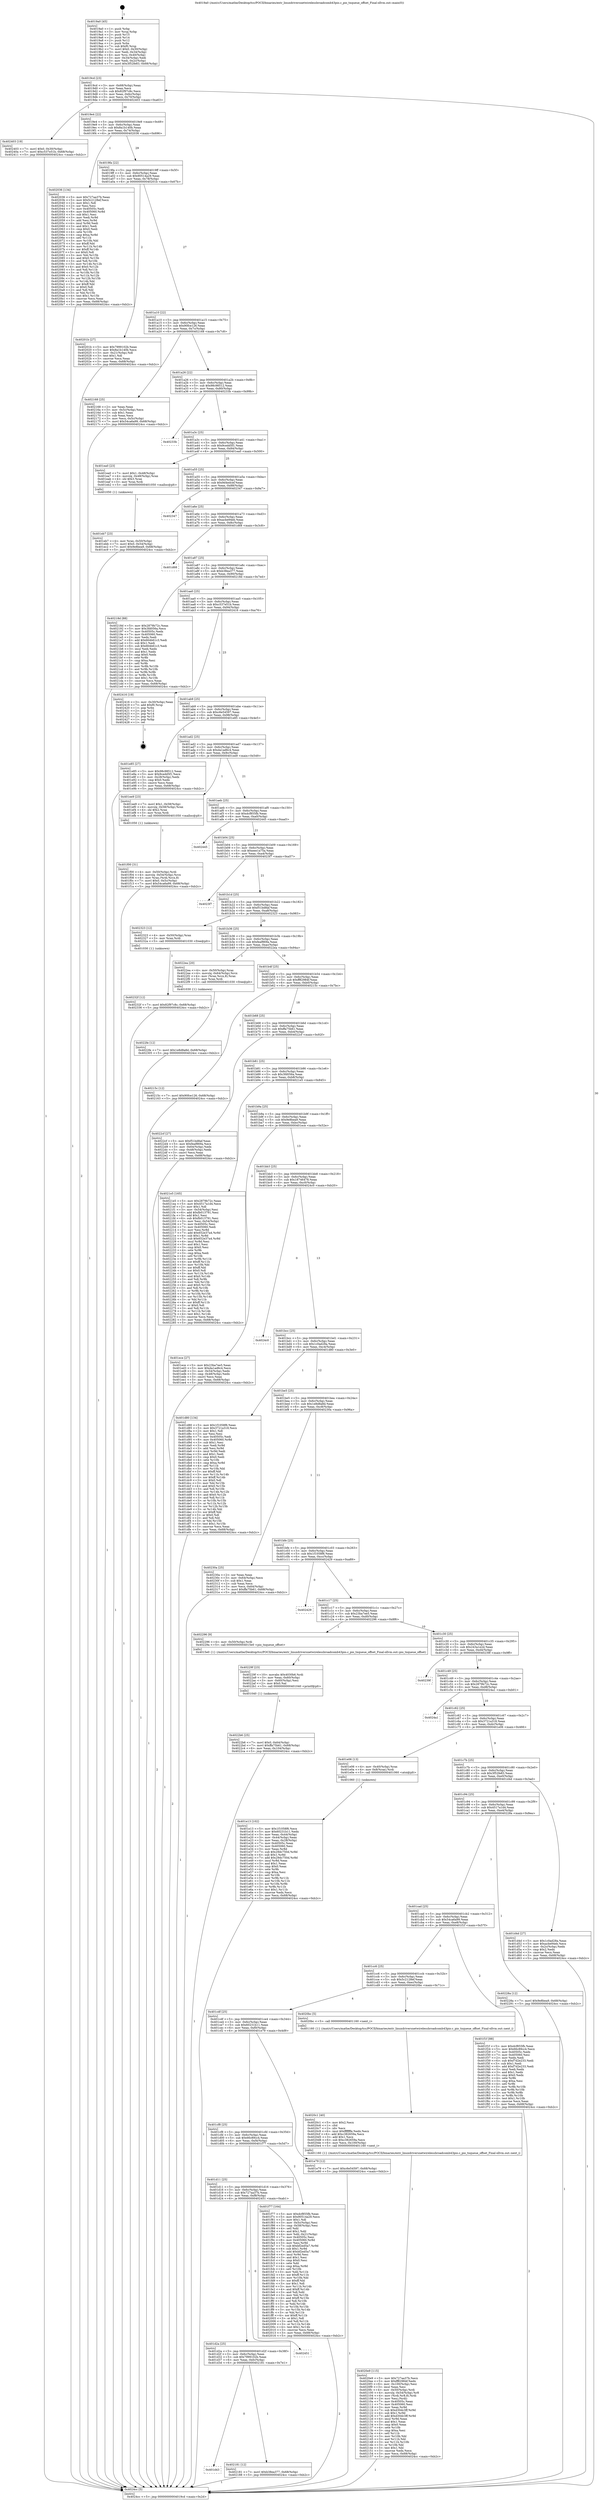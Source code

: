digraph "0x4019a0" {
  label = "0x4019a0 (/mnt/c/Users/mathe/Desktop/tcc/POCII/binaries/extr_linuxdriversnetwirelessbroadcomb43pio.c_pio_txqueue_offset_Final-ollvm.out::main(0))"
  labelloc = "t"
  node[shape=record]

  Entry [label="",width=0.3,height=0.3,shape=circle,fillcolor=black,style=filled]
  "0x4019cd" [label="{
     0x4019cd [23]\l
     | [instrs]\l
     &nbsp;&nbsp;0x4019cd \<+3\>: mov -0x68(%rbp),%eax\l
     &nbsp;&nbsp;0x4019d0 \<+2\>: mov %eax,%ecx\l
     &nbsp;&nbsp;0x4019d2 \<+6\>: sub $0x82f97c8c,%ecx\l
     &nbsp;&nbsp;0x4019d8 \<+3\>: mov %eax,-0x6c(%rbp)\l
     &nbsp;&nbsp;0x4019db \<+3\>: mov %ecx,-0x70(%rbp)\l
     &nbsp;&nbsp;0x4019de \<+6\>: je 0000000000402403 \<main+0xa63\>\l
  }"]
  "0x402403" [label="{
     0x402403 [19]\l
     | [instrs]\l
     &nbsp;&nbsp;0x402403 \<+7\>: movl $0x0,-0x30(%rbp)\l
     &nbsp;&nbsp;0x40240a \<+7\>: movl $0xc537e51b,-0x68(%rbp)\l
     &nbsp;&nbsp;0x402411 \<+5\>: jmp 00000000004024cc \<main+0xb2c\>\l
  }"]
  "0x4019e4" [label="{
     0x4019e4 [22]\l
     | [instrs]\l
     &nbsp;&nbsp;0x4019e4 \<+5\>: jmp 00000000004019e9 \<main+0x49\>\l
     &nbsp;&nbsp;0x4019e9 \<+3\>: mov -0x6c(%rbp),%eax\l
     &nbsp;&nbsp;0x4019ec \<+5\>: sub $0x8a1b140b,%eax\l
     &nbsp;&nbsp;0x4019f1 \<+3\>: mov %eax,-0x74(%rbp)\l
     &nbsp;&nbsp;0x4019f4 \<+6\>: je 0000000000402036 \<main+0x696\>\l
  }"]
  Exit [label="",width=0.3,height=0.3,shape=circle,fillcolor=black,style=filled,peripheries=2]
  "0x402036" [label="{
     0x402036 [134]\l
     | [instrs]\l
     &nbsp;&nbsp;0x402036 \<+5\>: mov $0x727aa37b,%eax\l
     &nbsp;&nbsp;0x40203b \<+5\>: mov $0x5c2128ef,%ecx\l
     &nbsp;&nbsp;0x402040 \<+2\>: mov $0x1,%dl\l
     &nbsp;&nbsp;0x402042 \<+2\>: xor %esi,%esi\l
     &nbsp;&nbsp;0x402044 \<+7\>: mov 0x40505c,%edi\l
     &nbsp;&nbsp;0x40204b \<+8\>: mov 0x405060,%r8d\l
     &nbsp;&nbsp;0x402053 \<+3\>: sub $0x1,%esi\l
     &nbsp;&nbsp;0x402056 \<+3\>: mov %edi,%r9d\l
     &nbsp;&nbsp;0x402059 \<+3\>: add %esi,%r9d\l
     &nbsp;&nbsp;0x40205c \<+4\>: imul %r9d,%edi\l
     &nbsp;&nbsp;0x402060 \<+3\>: and $0x1,%edi\l
     &nbsp;&nbsp;0x402063 \<+3\>: cmp $0x0,%edi\l
     &nbsp;&nbsp;0x402066 \<+4\>: sete %r10b\l
     &nbsp;&nbsp;0x40206a \<+4\>: cmp $0xa,%r8d\l
     &nbsp;&nbsp;0x40206e \<+4\>: setl %r11b\l
     &nbsp;&nbsp;0x402072 \<+3\>: mov %r10b,%bl\l
     &nbsp;&nbsp;0x402075 \<+3\>: xor $0xff,%bl\l
     &nbsp;&nbsp;0x402078 \<+3\>: mov %r11b,%r14b\l
     &nbsp;&nbsp;0x40207b \<+4\>: xor $0xff,%r14b\l
     &nbsp;&nbsp;0x40207f \<+3\>: xor $0x0,%dl\l
     &nbsp;&nbsp;0x402082 \<+3\>: mov %bl,%r15b\l
     &nbsp;&nbsp;0x402085 \<+4\>: and $0x0,%r15b\l
     &nbsp;&nbsp;0x402089 \<+3\>: and %dl,%r10b\l
     &nbsp;&nbsp;0x40208c \<+3\>: mov %r14b,%r12b\l
     &nbsp;&nbsp;0x40208f \<+4\>: and $0x0,%r12b\l
     &nbsp;&nbsp;0x402093 \<+3\>: and %dl,%r11b\l
     &nbsp;&nbsp;0x402096 \<+3\>: or %r10b,%r15b\l
     &nbsp;&nbsp;0x402099 \<+3\>: or %r11b,%r12b\l
     &nbsp;&nbsp;0x40209c \<+3\>: xor %r12b,%r15b\l
     &nbsp;&nbsp;0x40209f \<+3\>: or %r14b,%bl\l
     &nbsp;&nbsp;0x4020a2 \<+3\>: xor $0xff,%bl\l
     &nbsp;&nbsp;0x4020a5 \<+3\>: or $0x0,%dl\l
     &nbsp;&nbsp;0x4020a8 \<+2\>: and %dl,%bl\l
     &nbsp;&nbsp;0x4020aa \<+3\>: or %bl,%r15b\l
     &nbsp;&nbsp;0x4020ad \<+4\>: test $0x1,%r15b\l
     &nbsp;&nbsp;0x4020b1 \<+3\>: cmovne %ecx,%eax\l
     &nbsp;&nbsp;0x4020b4 \<+3\>: mov %eax,-0x68(%rbp)\l
     &nbsp;&nbsp;0x4020b7 \<+5\>: jmp 00000000004024cc \<main+0xb2c\>\l
  }"]
  "0x4019fa" [label="{
     0x4019fa [22]\l
     | [instrs]\l
     &nbsp;&nbsp;0x4019fa \<+5\>: jmp 00000000004019ff \<main+0x5f\>\l
     &nbsp;&nbsp;0x4019ff \<+3\>: mov -0x6c(%rbp),%eax\l
     &nbsp;&nbsp;0x401a02 \<+5\>: sub $0x90514a29,%eax\l
     &nbsp;&nbsp;0x401a07 \<+3\>: mov %eax,-0x78(%rbp)\l
     &nbsp;&nbsp;0x401a0a \<+6\>: je 000000000040201b \<main+0x67b\>\l
  }"]
  "0x40232f" [label="{
     0x40232f [12]\l
     | [instrs]\l
     &nbsp;&nbsp;0x40232f \<+7\>: movl $0x82f97c8c,-0x68(%rbp)\l
     &nbsp;&nbsp;0x402336 \<+5\>: jmp 00000000004024cc \<main+0xb2c\>\l
  }"]
  "0x40201b" [label="{
     0x40201b [27]\l
     | [instrs]\l
     &nbsp;&nbsp;0x40201b \<+5\>: mov $0x7999102b,%eax\l
     &nbsp;&nbsp;0x402020 \<+5\>: mov $0x8a1b140b,%ecx\l
     &nbsp;&nbsp;0x402025 \<+3\>: mov -0x21(%rbp),%dl\l
     &nbsp;&nbsp;0x402028 \<+3\>: test $0x1,%dl\l
     &nbsp;&nbsp;0x40202b \<+3\>: cmovne %ecx,%eax\l
     &nbsp;&nbsp;0x40202e \<+3\>: mov %eax,-0x68(%rbp)\l
     &nbsp;&nbsp;0x402031 \<+5\>: jmp 00000000004024cc \<main+0xb2c\>\l
  }"]
  "0x401a10" [label="{
     0x401a10 [22]\l
     | [instrs]\l
     &nbsp;&nbsp;0x401a10 \<+5\>: jmp 0000000000401a15 \<main+0x75\>\l
     &nbsp;&nbsp;0x401a15 \<+3\>: mov -0x6c(%rbp),%eax\l
     &nbsp;&nbsp;0x401a18 \<+5\>: sub $0x90fce126,%eax\l
     &nbsp;&nbsp;0x401a1d \<+3\>: mov %eax,-0x7c(%rbp)\l
     &nbsp;&nbsp;0x401a20 \<+6\>: je 0000000000402168 \<main+0x7c8\>\l
  }"]
  "0x4022fe" [label="{
     0x4022fe [12]\l
     | [instrs]\l
     &nbsp;&nbsp;0x4022fe \<+7\>: movl $0x1e8d8a8d,-0x68(%rbp)\l
     &nbsp;&nbsp;0x402305 \<+5\>: jmp 00000000004024cc \<main+0xb2c\>\l
  }"]
  "0x402168" [label="{
     0x402168 [25]\l
     | [instrs]\l
     &nbsp;&nbsp;0x402168 \<+2\>: xor %eax,%eax\l
     &nbsp;&nbsp;0x40216a \<+3\>: mov -0x5c(%rbp),%ecx\l
     &nbsp;&nbsp;0x40216d \<+3\>: sub $0x1,%eax\l
     &nbsp;&nbsp;0x402170 \<+2\>: sub %eax,%ecx\l
     &nbsp;&nbsp;0x402172 \<+3\>: mov %ecx,-0x5c(%rbp)\l
     &nbsp;&nbsp;0x402175 \<+7\>: movl $0x54ca6a99,-0x68(%rbp)\l
     &nbsp;&nbsp;0x40217c \<+5\>: jmp 00000000004024cc \<main+0xb2c\>\l
  }"]
  "0x401a26" [label="{
     0x401a26 [22]\l
     | [instrs]\l
     &nbsp;&nbsp;0x401a26 \<+5\>: jmp 0000000000401a2b \<main+0x8b\>\l
     &nbsp;&nbsp;0x401a2b \<+3\>: mov -0x6c(%rbp),%eax\l
     &nbsp;&nbsp;0x401a2e \<+5\>: sub $0x98c98512,%eax\l
     &nbsp;&nbsp;0x401a33 \<+3\>: mov %eax,-0x80(%rbp)\l
     &nbsp;&nbsp;0x401a36 \<+6\>: je 000000000040233b \<main+0x99b\>\l
  }"]
  "0x4022b6" [label="{
     0x4022b6 [25]\l
     | [instrs]\l
     &nbsp;&nbsp;0x4022b6 \<+7\>: movl $0x0,-0x64(%rbp)\l
     &nbsp;&nbsp;0x4022bd \<+7\>: movl $0xffa75b61,-0x68(%rbp)\l
     &nbsp;&nbsp;0x4022c4 \<+6\>: mov %eax,-0x104(%rbp)\l
     &nbsp;&nbsp;0x4022ca \<+5\>: jmp 00000000004024cc \<main+0xb2c\>\l
  }"]
  "0x40233b" [label="{
     0x40233b\l
  }", style=dashed]
  "0x401a3c" [label="{
     0x401a3c [25]\l
     | [instrs]\l
     &nbsp;&nbsp;0x401a3c \<+5\>: jmp 0000000000401a41 \<main+0xa1\>\l
     &nbsp;&nbsp;0x401a41 \<+3\>: mov -0x6c(%rbp),%eax\l
     &nbsp;&nbsp;0x401a44 \<+5\>: sub $0x9cedd5f1,%eax\l
     &nbsp;&nbsp;0x401a49 \<+6\>: mov %eax,-0x84(%rbp)\l
     &nbsp;&nbsp;0x401a4f \<+6\>: je 0000000000401ea0 \<main+0x500\>\l
  }"]
  "0x40229f" [label="{
     0x40229f [23]\l
     | [instrs]\l
     &nbsp;&nbsp;0x40229f \<+10\>: movabs $0x4030b6,%rdi\l
     &nbsp;&nbsp;0x4022a9 \<+3\>: mov %eax,-0x60(%rbp)\l
     &nbsp;&nbsp;0x4022ac \<+3\>: mov -0x60(%rbp),%esi\l
     &nbsp;&nbsp;0x4022af \<+2\>: mov $0x0,%al\l
     &nbsp;&nbsp;0x4022b1 \<+5\>: call 0000000000401040 \<printf@plt\>\l
     | [calls]\l
     &nbsp;&nbsp;0x401040 \{1\} (unknown)\l
  }"]
  "0x401ea0" [label="{
     0x401ea0 [23]\l
     | [instrs]\l
     &nbsp;&nbsp;0x401ea0 \<+7\>: movl $0x1,-0x48(%rbp)\l
     &nbsp;&nbsp;0x401ea7 \<+4\>: movslq -0x48(%rbp),%rax\l
     &nbsp;&nbsp;0x401eab \<+4\>: shl $0x3,%rax\l
     &nbsp;&nbsp;0x401eaf \<+3\>: mov %rax,%rdi\l
     &nbsp;&nbsp;0x401eb2 \<+5\>: call 0000000000401050 \<malloc@plt\>\l
     | [calls]\l
     &nbsp;&nbsp;0x401050 \{1\} (unknown)\l
  }"]
  "0x401a55" [label="{
     0x401a55 [25]\l
     | [instrs]\l
     &nbsp;&nbsp;0x401a55 \<+5\>: jmp 0000000000401a5a \<main+0xba\>\l
     &nbsp;&nbsp;0x401a5a \<+3\>: mov -0x6c(%rbp),%eax\l
     &nbsp;&nbsp;0x401a5d \<+5\>: sub $0x9d4edcef,%eax\l
     &nbsp;&nbsp;0x401a62 \<+6\>: mov %eax,-0x88(%rbp)\l
     &nbsp;&nbsp;0x401a68 \<+6\>: je 0000000000402347 \<main+0x9a7\>\l
  }"]
  "0x401d43" [label="{
     0x401d43\l
  }", style=dashed]
  "0x402347" [label="{
     0x402347\l
  }", style=dashed]
  "0x401a6e" [label="{
     0x401a6e [25]\l
     | [instrs]\l
     &nbsp;&nbsp;0x401a6e \<+5\>: jmp 0000000000401a73 \<main+0xd3\>\l
     &nbsp;&nbsp;0x401a73 \<+3\>: mov -0x6c(%rbp),%eax\l
     &nbsp;&nbsp;0x401a76 \<+5\>: sub $0xacbe94eb,%eax\l
     &nbsp;&nbsp;0x401a7b \<+6\>: mov %eax,-0x8c(%rbp)\l
     &nbsp;&nbsp;0x401a81 \<+6\>: je 0000000000401d68 \<main+0x3c8\>\l
  }"]
  "0x402181" [label="{
     0x402181 [12]\l
     | [instrs]\l
     &nbsp;&nbsp;0x402181 \<+7\>: movl $0xb38ea377,-0x68(%rbp)\l
     &nbsp;&nbsp;0x402188 \<+5\>: jmp 00000000004024cc \<main+0xb2c\>\l
  }"]
  "0x401d68" [label="{
     0x401d68\l
  }", style=dashed]
  "0x401a87" [label="{
     0x401a87 [25]\l
     | [instrs]\l
     &nbsp;&nbsp;0x401a87 \<+5\>: jmp 0000000000401a8c \<main+0xec\>\l
     &nbsp;&nbsp;0x401a8c \<+3\>: mov -0x6c(%rbp),%eax\l
     &nbsp;&nbsp;0x401a8f \<+5\>: sub $0xb38ea377,%eax\l
     &nbsp;&nbsp;0x401a94 \<+6\>: mov %eax,-0x90(%rbp)\l
     &nbsp;&nbsp;0x401a9a \<+6\>: je 000000000040218d \<main+0x7ed\>\l
  }"]
  "0x401d2a" [label="{
     0x401d2a [25]\l
     | [instrs]\l
     &nbsp;&nbsp;0x401d2a \<+5\>: jmp 0000000000401d2f \<main+0x38f\>\l
     &nbsp;&nbsp;0x401d2f \<+3\>: mov -0x6c(%rbp),%eax\l
     &nbsp;&nbsp;0x401d32 \<+5\>: sub $0x7999102b,%eax\l
     &nbsp;&nbsp;0x401d37 \<+6\>: mov %eax,-0xfc(%rbp)\l
     &nbsp;&nbsp;0x401d3d \<+6\>: je 0000000000402181 \<main+0x7e1\>\l
  }"]
  "0x40218d" [label="{
     0x40218d [88]\l
     | [instrs]\l
     &nbsp;&nbsp;0x40218d \<+5\>: mov $0x2879b72c,%eax\l
     &nbsp;&nbsp;0x402192 \<+5\>: mov $0x3fd056a,%ecx\l
     &nbsp;&nbsp;0x402197 \<+7\>: mov 0x40505c,%edx\l
     &nbsp;&nbsp;0x40219e \<+7\>: mov 0x405060,%esi\l
     &nbsp;&nbsp;0x4021a5 \<+2\>: mov %edx,%edi\l
     &nbsp;&nbsp;0x4021a7 \<+6\>: add $0x664b61c3,%edi\l
     &nbsp;&nbsp;0x4021ad \<+3\>: sub $0x1,%edi\l
     &nbsp;&nbsp;0x4021b0 \<+6\>: sub $0x664b61c3,%edi\l
     &nbsp;&nbsp;0x4021b6 \<+3\>: imul %edi,%edx\l
     &nbsp;&nbsp;0x4021b9 \<+3\>: and $0x1,%edx\l
     &nbsp;&nbsp;0x4021bc \<+3\>: cmp $0x0,%edx\l
     &nbsp;&nbsp;0x4021bf \<+4\>: sete %r8b\l
     &nbsp;&nbsp;0x4021c3 \<+3\>: cmp $0xa,%esi\l
     &nbsp;&nbsp;0x4021c6 \<+4\>: setl %r9b\l
     &nbsp;&nbsp;0x4021ca \<+3\>: mov %r8b,%r10b\l
     &nbsp;&nbsp;0x4021cd \<+3\>: and %r9b,%r10b\l
     &nbsp;&nbsp;0x4021d0 \<+3\>: xor %r9b,%r8b\l
     &nbsp;&nbsp;0x4021d3 \<+3\>: or %r8b,%r10b\l
     &nbsp;&nbsp;0x4021d6 \<+4\>: test $0x1,%r10b\l
     &nbsp;&nbsp;0x4021da \<+3\>: cmovne %ecx,%eax\l
     &nbsp;&nbsp;0x4021dd \<+3\>: mov %eax,-0x68(%rbp)\l
     &nbsp;&nbsp;0x4021e0 \<+5\>: jmp 00000000004024cc \<main+0xb2c\>\l
  }"]
  "0x401aa0" [label="{
     0x401aa0 [25]\l
     | [instrs]\l
     &nbsp;&nbsp;0x401aa0 \<+5\>: jmp 0000000000401aa5 \<main+0x105\>\l
     &nbsp;&nbsp;0x401aa5 \<+3\>: mov -0x6c(%rbp),%eax\l
     &nbsp;&nbsp;0x401aa8 \<+5\>: sub $0xc537e51b,%eax\l
     &nbsp;&nbsp;0x401aad \<+6\>: mov %eax,-0x94(%rbp)\l
     &nbsp;&nbsp;0x401ab3 \<+6\>: je 0000000000402416 \<main+0xa76\>\l
  }"]
  "0x402451" [label="{
     0x402451\l
  }", style=dashed]
  "0x402416" [label="{
     0x402416 [19]\l
     | [instrs]\l
     &nbsp;&nbsp;0x402416 \<+3\>: mov -0x30(%rbp),%eax\l
     &nbsp;&nbsp;0x402419 \<+7\>: add $0xf0,%rsp\l
     &nbsp;&nbsp;0x402420 \<+1\>: pop %rbx\l
     &nbsp;&nbsp;0x402421 \<+2\>: pop %r12\l
     &nbsp;&nbsp;0x402423 \<+2\>: pop %r14\l
     &nbsp;&nbsp;0x402425 \<+2\>: pop %r15\l
     &nbsp;&nbsp;0x402427 \<+1\>: pop %rbp\l
     &nbsp;&nbsp;0x402428 \<+1\>: ret\l
  }"]
  "0x401ab9" [label="{
     0x401ab9 [25]\l
     | [instrs]\l
     &nbsp;&nbsp;0x401ab9 \<+5\>: jmp 0000000000401abe \<main+0x11e\>\l
     &nbsp;&nbsp;0x401abe \<+3\>: mov -0x6c(%rbp),%eax\l
     &nbsp;&nbsp;0x401ac1 \<+5\>: sub $0xc6e54597,%eax\l
     &nbsp;&nbsp;0x401ac6 \<+6\>: mov %eax,-0x98(%rbp)\l
     &nbsp;&nbsp;0x401acc \<+6\>: je 0000000000401e85 \<main+0x4e5\>\l
  }"]
  "0x4020e9" [label="{
     0x4020e9 [115]\l
     | [instrs]\l
     &nbsp;&nbsp;0x4020e9 \<+5\>: mov $0x727aa37b,%ecx\l
     &nbsp;&nbsp;0x4020ee \<+5\>: mov $0xff82984f,%edx\l
     &nbsp;&nbsp;0x4020f3 \<+6\>: mov -0x100(%rbp),%esi\l
     &nbsp;&nbsp;0x4020f9 \<+3\>: imul %eax,%esi\l
     &nbsp;&nbsp;0x4020fc \<+4\>: mov -0x50(%rbp),%rdi\l
     &nbsp;&nbsp;0x402100 \<+4\>: movslq -0x54(%rbp),%r8\l
     &nbsp;&nbsp;0x402104 \<+4\>: mov (%rdi,%r8,8),%rdi\l
     &nbsp;&nbsp;0x402108 \<+2\>: mov %esi,(%rdi)\l
     &nbsp;&nbsp;0x40210a \<+7\>: mov 0x40505c,%eax\l
     &nbsp;&nbsp;0x402111 \<+7\>: mov 0x405060,%esi\l
     &nbsp;&nbsp;0x402118 \<+3\>: mov %eax,%r9d\l
     &nbsp;&nbsp;0x40211b \<+7\>: sub $0xd30dc3ff,%r9d\l
     &nbsp;&nbsp;0x402122 \<+4\>: sub $0x1,%r9d\l
     &nbsp;&nbsp;0x402126 \<+7\>: add $0xd30dc3ff,%r9d\l
     &nbsp;&nbsp;0x40212d \<+4\>: imul %r9d,%eax\l
     &nbsp;&nbsp;0x402131 \<+3\>: and $0x1,%eax\l
     &nbsp;&nbsp;0x402134 \<+3\>: cmp $0x0,%eax\l
     &nbsp;&nbsp;0x402137 \<+4\>: sete %r10b\l
     &nbsp;&nbsp;0x40213b \<+3\>: cmp $0xa,%esi\l
     &nbsp;&nbsp;0x40213e \<+4\>: setl %r11b\l
     &nbsp;&nbsp;0x402142 \<+3\>: mov %r10b,%bl\l
     &nbsp;&nbsp;0x402145 \<+3\>: and %r11b,%bl\l
     &nbsp;&nbsp;0x402148 \<+3\>: xor %r11b,%r10b\l
     &nbsp;&nbsp;0x40214b \<+3\>: or %r10b,%bl\l
     &nbsp;&nbsp;0x40214e \<+3\>: test $0x1,%bl\l
     &nbsp;&nbsp;0x402151 \<+3\>: cmovne %edx,%ecx\l
     &nbsp;&nbsp;0x402154 \<+3\>: mov %ecx,-0x68(%rbp)\l
     &nbsp;&nbsp;0x402157 \<+5\>: jmp 00000000004024cc \<main+0xb2c\>\l
  }"]
  "0x401e85" [label="{
     0x401e85 [27]\l
     | [instrs]\l
     &nbsp;&nbsp;0x401e85 \<+5\>: mov $0x98c98512,%eax\l
     &nbsp;&nbsp;0x401e8a \<+5\>: mov $0x9cedd5f1,%ecx\l
     &nbsp;&nbsp;0x401e8f \<+3\>: mov -0x28(%rbp),%edx\l
     &nbsp;&nbsp;0x401e92 \<+3\>: cmp $0x0,%edx\l
     &nbsp;&nbsp;0x401e95 \<+3\>: cmove %ecx,%eax\l
     &nbsp;&nbsp;0x401e98 \<+3\>: mov %eax,-0x68(%rbp)\l
     &nbsp;&nbsp;0x401e9b \<+5\>: jmp 00000000004024cc \<main+0xb2c\>\l
  }"]
  "0x401ad2" [label="{
     0x401ad2 [25]\l
     | [instrs]\l
     &nbsp;&nbsp;0x401ad2 \<+5\>: jmp 0000000000401ad7 \<main+0x137\>\l
     &nbsp;&nbsp;0x401ad7 \<+3\>: mov -0x6c(%rbp),%eax\l
     &nbsp;&nbsp;0x401ada \<+5\>: sub $0xda1ad6c4,%eax\l
     &nbsp;&nbsp;0x401adf \<+6\>: mov %eax,-0x9c(%rbp)\l
     &nbsp;&nbsp;0x401ae5 \<+6\>: je 0000000000401ee9 \<main+0x549\>\l
  }"]
  "0x4020c1" [label="{
     0x4020c1 [40]\l
     | [instrs]\l
     &nbsp;&nbsp;0x4020c1 \<+5\>: mov $0x2,%ecx\l
     &nbsp;&nbsp;0x4020c6 \<+1\>: cltd\l
     &nbsp;&nbsp;0x4020c7 \<+2\>: idiv %ecx\l
     &nbsp;&nbsp;0x4020c9 \<+6\>: imul $0xfffffffe,%edx,%ecx\l
     &nbsp;&nbsp;0x4020cf \<+6\>: add $0xc382659a,%ecx\l
     &nbsp;&nbsp;0x4020d5 \<+3\>: add $0x1,%ecx\l
     &nbsp;&nbsp;0x4020d8 \<+6\>: sub $0xc382659a,%ecx\l
     &nbsp;&nbsp;0x4020de \<+6\>: mov %ecx,-0x100(%rbp)\l
     &nbsp;&nbsp;0x4020e4 \<+5\>: call 0000000000401160 \<next_i\>\l
     | [calls]\l
     &nbsp;&nbsp;0x401160 \{1\} (/mnt/c/Users/mathe/Desktop/tcc/POCII/binaries/extr_linuxdriversnetwirelessbroadcomb43pio.c_pio_txqueue_offset_Final-ollvm.out::next_i)\l
  }"]
  "0x401ee9" [label="{
     0x401ee9 [23]\l
     | [instrs]\l
     &nbsp;&nbsp;0x401ee9 \<+7\>: movl $0x1,-0x58(%rbp)\l
     &nbsp;&nbsp;0x401ef0 \<+4\>: movslq -0x58(%rbp),%rax\l
     &nbsp;&nbsp;0x401ef4 \<+4\>: shl $0x2,%rax\l
     &nbsp;&nbsp;0x401ef8 \<+3\>: mov %rax,%rdi\l
     &nbsp;&nbsp;0x401efb \<+5\>: call 0000000000401050 \<malloc@plt\>\l
     | [calls]\l
     &nbsp;&nbsp;0x401050 \{1\} (unknown)\l
  }"]
  "0x401aeb" [label="{
     0x401aeb [25]\l
     | [instrs]\l
     &nbsp;&nbsp;0x401aeb \<+5\>: jmp 0000000000401af0 \<main+0x150\>\l
     &nbsp;&nbsp;0x401af0 \<+3\>: mov -0x6c(%rbp),%eax\l
     &nbsp;&nbsp;0x401af3 \<+5\>: sub $0xdcf855fb,%eax\l
     &nbsp;&nbsp;0x401af8 \<+6\>: mov %eax,-0xa0(%rbp)\l
     &nbsp;&nbsp;0x401afe \<+6\>: je 0000000000402445 \<main+0xaa5\>\l
  }"]
  "0x401d11" [label="{
     0x401d11 [25]\l
     | [instrs]\l
     &nbsp;&nbsp;0x401d11 \<+5\>: jmp 0000000000401d16 \<main+0x376\>\l
     &nbsp;&nbsp;0x401d16 \<+3\>: mov -0x6c(%rbp),%eax\l
     &nbsp;&nbsp;0x401d19 \<+5\>: sub $0x727aa37b,%eax\l
     &nbsp;&nbsp;0x401d1e \<+6\>: mov %eax,-0xf8(%rbp)\l
     &nbsp;&nbsp;0x401d24 \<+6\>: je 0000000000402451 \<main+0xab1\>\l
  }"]
  "0x402445" [label="{
     0x402445\l
  }", style=dashed]
  "0x401b04" [label="{
     0x401b04 [25]\l
     | [instrs]\l
     &nbsp;&nbsp;0x401b04 \<+5\>: jmp 0000000000401b09 \<main+0x169\>\l
     &nbsp;&nbsp;0x401b09 \<+3\>: mov -0x6c(%rbp),%eax\l
     &nbsp;&nbsp;0x401b0c \<+5\>: sub $0xeee1a75a,%eax\l
     &nbsp;&nbsp;0x401b11 \<+6\>: mov %eax,-0xa4(%rbp)\l
     &nbsp;&nbsp;0x401b17 \<+6\>: je 00000000004023f7 \<main+0xa57\>\l
  }"]
  "0x401f77" [label="{
     0x401f77 [164]\l
     | [instrs]\l
     &nbsp;&nbsp;0x401f77 \<+5\>: mov $0xdcf855fb,%eax\l
     &nbsp;&nbsp;0x401f7c \<+5\>: mov $0x90514a29,%ecx\l
     &nbsp;&nbsp;0x401f81 \<+2\>: mov $0x1,%dl\l
     &nbsp;&nbsp;0x401f83 \<+3\>: mov -0x5c(%rbp),%esi\l
     &nbsp;&nbsp;0x401f86 \<+3\>: cmp -0x58(%rbp),%esi\l
     &nbsp;&nbsp;0x401f89 \<+4\>: setl %dil\l
     &nbsp;&nbsp;0x401f8d \<+4\>: and $0x1,%dil\l
     &nbsp;&nbsp;0x401f91 \<+4\>: mov %dil,-0x21(%rbp)\l
     &nbsp;&nbsp;0x401f95 \<+7\>: mov 0x40505c,%esi\l
     &nbsp;&nbsp;0x401f9c \<+8\>: mov 0x405060,%r8d\l
     &nbsp;&nbsp;0x401fa4 \<+3\>: mov %esi,%r9d\l
     &nbsp;&nbsp;0x401fa7 \<+7\>: sub $0xbf2ed5a7,%r9d\l
     &nbsp;&nbsp;0x401fae \<+4\>: sub $0x1,%r9d\l
     &nbsp;&nbsp;0x401fb2 \<+7\>: add $0xbf2ed5a7,%r9d\l
     &nbsp;&nbsp;0x401fb9 \<+4\>: imul %r9d,%esi\l
     &nbsp;&nbsp;0x401fbd \<+3\>: and $0x1,%esi\l
     &nbsp;&nbsp;0x401fc0 \<+3\>: cmp $0x0,%esi\l
     &nbsp;&nbsp;0x401fc3 \<+4\>: sete %dil\l
     &nbsp;&nbsp;0x401fc7 \<+4\>: cmp $0xa,%r8d\l
     &nbsp;&nbsp;0x401fcb \<+4\>: setl %r10b\l
     &nbsp;&nbsp;0x401fcf \<+3\>: mov %dil,%r11b\l
     &nbsp;&nbsp;0x401fd2 \<+4\>: xor $0xff,%r11b\l
     &nbsp;&nbsp;0x401fd6 \<+3\>: mov %r10b,%bl\l
     &nbsp;&nbsp;0x401fd9 \<+3\>: xor $0xff,%bl\l
     &nbsp;&nbsp;0x401fdc \<+3\>: xor $0x1,%dl\l
     &nbsp;&nbsp;0x401fdf \<+3\>: mov %r11b,%r14b\l
     &nbsp;&nbsp;0x401fe2 \<+4\>: and $0xff,%r14b\l
     &nbsp;&nbsp;0x401fe6 \<+3\>: and %dl,%dil\l
     &nbsp;&nbsp;0x401fe9 \<+3\>: mov %bl,%r15b\l
     &nbsp;&nbsp;0x401fec \<+4\>: and $0xff,%r15b\l
     &nbsp;&nbsp;0x401ff0 \<+3\>: and %dl,%r10b\l
     &nbsp;&nbsp;0x401ff3 \<+3\>: or %dil,%r14b\l
     &nbsp;&nbsp;0x401ff6 \<+3\>: or %r10b,%r15b\l
     &nbsp;&nbsp;0x401ff9 \<+3\>: xor %r15b,%r14b\l
     &nbsp;&nbsp;0x401ffc \<+3\>: or %bl,%r11b\l
     &nbsp;&nbsp;0x401fff \<+4\>: xor $0xff,%r11b\l
     &nbsp;&nbsp;0x402003 \<+3\>: or $0x1,%dl\l
     &nbsp;&nbsp;0x402006 \<+3\>: and %dl,%r11b\l
     &nbsp;&nbsp;0x402009 \<+3\>: or %r11b,%r14b\l
     &nbsp;&nbsp;0x40200c \<+4\>: test $0x1,%r14b\l
     &nbsp;&nbsp;0x402010 \<+3\>: cmovne %ecx,%eax\l
     &nbsp;&nbsp;0x402013 \<+3\>: mov %eax,-0x68(%rbp)\l
     &nbsp;&nbsp;0x402016 \<+5\>: jmp 00000000004024cc \<main+0xb2c\>\l
  }"]
  "0x4023f7" [label="{
     0x4023f7\l
  }", style=dashed]
  "0x401b1d" [label="{
     0x401b1d [25]\l
     | [instrs]\l
     &nbsp;&nbsp;0x401b1d \<+5\>: jmp 0000000000401b22 \<main+0x182\>\l
     &nbsp;&nbsp;0x401b22 \<+3\>: mov -0x6c(%rbp),%eax\l
     &nbsp;&nbsp;0x401b25 \<+5\>: sub $0xf51bd8af,%eax\l
     &nbsp;&nbsp;0x401b2a \<+6\>: mov %eax,-0xa8(%rbp)\l
     &nbsp;&nbsp;0x401b30 \<+6\>: je 0000000000402323 \<main+0x983\>\l
  }"]
  "0x401f00" [label="{
     0x401f00 [31]\l
     | [instrs]\l
     &nbsp;&nbsp;0x401f00 \<+4\>: mov -0x50(%rbp),%rdi\l
     &nbsp;&nbsp;0x401f04 \<+4\>: movslq -0x54(%rbp),%rcx\l
     &nbsp;&nbsp;0x401f08 \<+4\>: mov %rax,(%rdi,%rcx,8)\l
     &nbsp;&nbsp;0x401f0c \<+7\>: movl $0x0,-0x5c(%rbp)\l
     &nbsp;&nbsp;0x401f13 \<+7\>: movl $0x54ca6a99,-0x68(%rbp)\l
     &nbsp;&nbsp;0x401f1a \<+5\>: jmp 00000000004024cc \<main+0xb2c\>\l
  }"]
  "0x402323" [label="{
     0x402323 [12]\l
     | [instrs]\l
     &nbsp;&nbsp;0x402323 \<+4\>: mov -0x50(%rbp),%rax\l
     &nbsp;&nbsp;0x402327 \<+3\>: mov %rax,%rdi\l
     &nbsp;&nbsp;0x40232a \<+5\>: call 0000000000401030 \<free@plt\>\l
     | [calls]\l
     &nbsp;&nbsp;0x401030 \{1\} (unknown)\l
  }"]
  "0x401b36" [label="{
     0x401b36 [25]\l
     | [instrs]\l
     &nbsp;&nbsp;0x401b36 \<+5\>: jmp 0000000000401b3b \<main+0x19b\>\l
     &nbsp;&nbsp;0x401b3b \<+3\>: mov -0x6c(%rbp),%eax\l
     &nbsp;&nbsp;0x401b3e \<+5\>: sub $0xfeaf869a,%eax\l
     &nbsp;&nbsp;0x401b43 \<+6\>: mov %eax,-0xac(%rbp)\l
     &nbsp;&nbsp;0x401b49 \<+6\>: je 00000000004022ea \<main+0x94a\>\l
  }"]
  "0x401eb7" [label="{
     0x401eb7 [23]\l
     | [instrs]\l
     &nbsp;&nbsp;0x401eb7 \<+4\>: mov %rax,-0x50(%rbp)\l
     &nbsp;&nbsp;0x401ebb \<+7\>: movl $0x0,-0x54(%rbp)\l
     &nbsp;&nbsp;0x401ec2 \<+7\>: movl $0x9e8bea9,-0x68(%rbp)\l
     &nbsp;&nbsp;0x401ec9 \<+5\>: jmp 00000000004024cc \<main+0xb2c\>\l
  }"]
  "0x4022ea" [label="{
     0x4022ea [20]\l
     | [instrs]\l
     &nbsp;&nbsp;0x4022ea \<+4\>: mov -0x50(%rbp),%rax\l
     &nbsp;&nbsp;0x4022ee \<+4\>: movslq -0x64(%rbp),%rcx\l
     &nbsp;&nbsp;0x4022f2 \<+4\>: mov (%rax,%rcx,8),%rax\l
     &nbsp;&nbsp;0x4022f6 \<+3\>: mov %rax,%rdi\l
     &nbsp;&nbsp;0x4022f9 \<+5\>: call 0000000000401030 \<free@plt\>\l
     | [calls]\l
     &nbsp;&nbsp;0x401030 \{1\} (unknown)\l
  }"]
  "0x401b4f" [label="{
     0x401b4f [25]\l
     | [instrs]\l
     &nbsp;&nbsp;0x401b4f \<+5\>: jmp 0000000000401b54 \<main+0x1b4\>\l
     &nbsp;&nbsp;0x401b54 \<+3\>: mov -0x6c(%rbp),%eax\l
     &nbsp;&nbsp;0x401b57 \<+5\>: sub $0xff82984f,%eax\l
     &nbsp;&nbsp;0x401b5c \<+6\>: mov %eax,-0xb0(%rbp)\l
     &nbsp;&nbsp;0x401b62 \<+6\>: je 000000000040215c \<main+0x7bc\>\l
  }"]
  "0x401cf8" [label="{
     0x401cf8 [25]\l
     | [instrs]\l
     &nbsp;&nbsp;0x401cf8 \<+5\>: jmp 0000000000401cfd \<main+0x35d\>\l
     &nbsp;&nbsp;0x401cfd \<+3\>: mov -0x6c(%rbp),%eax\l
     &nbsp;&nbsp;0x401d00 \<+5\>: sub $0x66c89cc4,%eax\l
     &nbsp;&nbsp;0x401d05 \<+6\>: mov %eax,-0xf4(%rbp)\l
     &nbsp;&nbsp;0x401d0b \<+6\>: je 0000000000401f77 \<main+0x5d7\>\l
  }"]
  "0x40215c" [label="{
     0x40215c [12]\l
     | [instrs]\l
     &nbsp;&nbsp;0x40215c \<+7\>: movl $0x90fce126,-0x68(%rbp)\l
     &nbsp;&nbsp;0x402163 \<+5\>: jmp 00000000004024cc \<main+0xb2c\>\l
  }"]
  "0x401b68" [label="{
     0x401b68 [25]\l
     | [instrs]\l
     &nbsp;&nbsp;0x401b68 \<+5\>: jmp 0000000000401b6d \<main+0x1cd\>\l
     &nbsp;&nbsp;0x401b6d \<+3\>: mov -0x6c(%rbp),%eax\l
     &nbsp;&nbsp;0x401b70 \<+5\>: sub $0xffa75b61,%eax\l
     &nbsp;&nbsp;0x401b75 \<+6\>: mov %eax,-0xb4(%rbp)\l
     &nbsp;&nbsp;0x401b7b \<+6\>: je 00000000004022cf \<main+0x92f\>\l
  }"]
  "0x401e79" [label="{
     0x401e79 [12]\l
     | [instrs]\l
     &nbsp;&nbsp;0x401e79 \<+7\>: movl $0xc6e54597,-0x68(%rbp)\l
     &nbsp;&nbsp;0x401e80 \<+5\>: jmp 00000000004024cc \<main+0xb2c\>\l
  }"]
  "0x4022cf" [label="{
     0x4022cf [27]\l
     | [instrs]\l
     &nbsp;&nbsp;0x4022cf \<+5\>: mov $0xf51bd8af,%eax\l
     &nbsp;&nbsp;0x4022d4 \<+5\>: mov $0xfeaf869a,%ecx\l
     &nbsp;&nbsp;0x4022d9 \<+3\>: mov -0x64(%rbp),%edx\l
     &nbsp;&nbsp;0x4022dc \<+3\>: cmp -0x48(%rbp),%edx\l
     &nbsp;&nbsp;0x4022df \<+3\>: cmovl %ecx,%eax\l
     &nbsp;&nbsp;0x4022e2 \<+3\>: mov %eax,-0x68(%rbp)\l
     &nbsp;&nbsp;0x4022e5 \<+5\>: jmp 00000000004024cc \<main+0xb2c\>\l
  }"]
  "0x401b81" [label="{
     0x401b81 [25]\l
     | [instrs]\l
     &nbsp;&nbsp;0x401b81 \<+5\>: jmp 0000000000401b86 \<main+0x1e6\>\l
     &nbsp;&nbsp;0x401b86 \<+3\>: mov -0x6c(%rbp),%eax\l
     &nbsp;&nbsp;0x401b89 \<+5\>: sub $0x3fd056a,%eax\l
     &nbsp;&nbsp;0x401b8e \<+6\>: mov %eax,-0xb8(%rbp)\l
     &nbsp;&nbsp;0x401b94 \<+6\>: je 00000000004021e5 \<main+0x845\>\l
  }"]
  "0x401cdf" [label="{
     0x401cdf [25]\l
     | [instrs]\l
     &nbsp;&nbsp;0x401cdf \<+5\>: jmp 0000000000401ce4 \<main+0x344\>\l
     &nbsp;&nbsp;0x401ce4 \<+3\>: mov -0x6c(%rbp),%eax\l
     &nbsp;&nbsp;0x401ce7 \<+5\>: sub $0x60231b11,%eax\l
     &nbsp;&nbsp;0x401cec \<+6\>: mov %eax,-0xf0(%rbp)\l
     &nbsp;&nbsp;0x401cf2 \<+6\>: je 0000000000401e79 \<main+0x4d9\>\l
  }"]
  "0x4021e5" [label="{
     0x4021e5 [165]\l
     | [instrs]\l
     &nbsp;&nbsp;0x4021e5 \<+5\>: mov $0x2879b72c,%eax\l
     &nbsp;&nbsp;0x4021ea \<+5\>: mov $0x4517a1d4,%ecx\l
     &nbsp;&nbsp;0x4021ef \<+2\>: mov $0x1,%dl\l
     &nbsp;&nbsp;0x4021f1 \<+3\>: mov -0x54(%rbp),%esi\l
     &nbsp;&nbsp;0x4021f4 \<+6\>: add $0xfb013791,%esi\l
     &nbsp;&nbsp;0x4021fa \<+3\>: add $0x1,%esi\l
     &nbsp;&nbsp;0x4021fd \<+6\>: sub $0xfb013791,%esi\l
     &nbsp;&nbsp;0x402203 \<+3\>: mov %esi,-0x54(%rbp)\l
     &nbsp;&nbsp;0x402206 \<+7\>: mov 0x40505c,%esi\l
     &nbsp;&nbsp;0x40220d \<+7\>: mov 0x405060,%edi\l
     &nbsp;&nbsp;0x402214 \<+3\>: mov %esi,%r8d\l
     &nbsp;&nbsp;0x402217 \<+7\>: add $0x652e37a4,%r8d\l
     &nbsp;&nbsp;0x40221e \<+4\>: sub $0x1,%r8d\l
     &nbsp;&nbsp;0x402222 \<+7\>: sub $0x652e37a4,%r8d\l
     &nbsp;&nbsp;0x402229 \<+4\>: imul %r8d,%esi\l
     &nbsp;&nbsp;0x40222d \<+3\>: and $0x1,%esi\l
     &nbsp;&nbsp;0x402230 \<+3\>: cmp $0x0,%esi\l
     &nbsp;&nbsp;0x402233 \<+4\>: sete %r9b\l
     &nbsp;&nbsp;0x402237 \<+3\>: cmp $0xa,%edi\l
     &nbsp;&nbsp;0x40223a \<+4\>: setl %r10b\l
     &nbsp;&nbsp;0x40223e \<+3\>: mov %r9b,%r11b\l
     &nbsp;&nbsp;0x402241 \<+4\>: xor $0xff,%r11b\l
     &nbsp;&nbsp;0x402245 \<+3\>: mov %r10b,%bl\l
     &nbsp;&nbsp;0x402248 \<+3\>: xor $0xff,%bl\l
     &nbsp;&nbsp;0x40224b \<+3\>: xor $0x0,%dl\l
     &nbsp;&nbsp;0x40224e \<+3\>: mov %r11b,%r14b\l
     &nbsp;&nbsp;0x402251 \<+4\>: and $0x0,%r14b\l
     &nbsp;&nbsp;0x402255 \<+3\>: and %dl,%r9b\l
     &nbsp;&nbsp;0x402258 \<+3\>: mov %bl,%r15b\l
     &nbsp;&nbsp;0x40225b \<+4\>: and $0x0,%r15b\l
     &nbsp;&nbsp;0x40225f \<+3\>: and %dl,%r10b\l
     &nbsp;&nbsp;0x402262 \<+3\>: or %r9b,%r14b\l
     &nbsp;&nbsp;0x402265 \<+3\>: or %r10b,%r15b\l
     &nbsp;&nbsp;0x402268 \<+3\>: xor %r15b,%r14b\l
     &nbsp;&nbsp;0x40226b \<+3\>: or %bl,%r11b\l
     &nbsp;&nbsp;0x40226e \<+4\>: xor $0xff,%r11b\l
     &nbsp;&nbsp;0x402272 \<+3\>: or $0x0,%dl\l
     &nbsp;&nbsp;0x402275 \<+3\>: and %dl,%r11b\l
     &nbsp;&nbsp;0x402278 \<+3\>: or %r11b,%r14b\l
     &nbsp;&nbsp;0x40227b \<+4\>: test $0x1,%r14b\l
     &nbsp;&nbsp;0x40227f \<+3\>: cmovne %ecx,%eax\l
     &nbsp;&nbsp;0x402282 \<+3\>: mov %eax,-0x68(%rbp)\l
     &nbsp;&nbsp;0x402285 \<+5\>: jmp 00000000004024cc \<main+0xb2c\>\l
  }"]
  "0x401b9a" [label="{
     0x401b9a [25]\l
     | [instrs]\l
     &nbsp;&nbsp;0x401b9a \<+5\>: jmp 0000000000401b9f \<main+0x1ff\>\l
     &nbsp;&nbsp;0x401b9f \<+3\>: mov -0x6c(%rbp),%eax\l
     &nbsp;&nbsp;0x401ba2 \<+5\>: sub $0x9e8bea9,%eax\l
     &nbsp;&nbsp;0x401ba7 \<+6\>: mov %eax,-0xbc(%rbp)\l
     &nbsp;&nbsp;0x401bad \<+6\>: je 0000000000401ece \<main+0x52e\>\l
  }"]
  "0x4020bc" [label="{
     0x4020bc [5]\l
     | [instrs]\l
     &nbsp;&nbsp;0x4020bc \<+5\>: call 0000000000401160 \<next_i\>\l
     | [calls]\l
     &nbsp;&nbsp;0x401160 \{1\} (/mnt/c/Users/mathe/Desktop/tcc/POCII/binaries/extr_linuxdriversnetwirelessbroadcomb43pio.c_pio_txqueue_offset_Final-ollvm.out::next_i)\l
  }"]
  "0x401ece" [label="{
     0x401ece [27]\l
     | [instrs]\l
     &nbsp;&nbsp;0x401ece \<+5\>: mov $0x23ba7ee5,%eax\l
     &nbsp;&nbsp;0x401ed3 \<+5\>: mov $0xda1ad6c4,%ecx\l
     &nbsp;&nbsp;0x401ed8 \<+3\>: mov -0x54(%rbp),%edx\l
     &nbsp;&nbsp;0x401edb \<+3\>: cmp -0x48(%rbp),%edx\l
     &nbsp;&nbsp;0x401ede \<+3\>: cmovl %ecx,%eax\l
     &nbsp;&nbsp;0x401ee1 \<+3\>: mov %eax,-0x68(%rbp)\l
     &nbsp;&nbsp;0x401ee4 \<+5\>: jmp 00000000004024cc \<main+0xb2c\>\l
  }"]
  "0x401bb3" [label="{
     0x401bb3 [25]\l
     | [instrs]\l
     &nbsp;&nbsp;0x401bb3 \<+5\>: jmp 0000000000401bb8 \<main+0x218\>\l
     &nbsp;&nbsp;0x401bb8 \<+3\>: mov -0x6c(%rbp),%eax\l
     &nbsp;&nbsp;0x401bbb \<+5\>: sub $0x18746478,%eax\l
     &nbsp;&nbsp;0x401bc0 \<+6\>: mov %eax,-0xc0(%rbp)\l
     &nbsp;&nbsp;0x401bc6 \<+6\>: je 00000000004024c0 \<main+0xb20\>\l
  }"]
  "0x401cc6" [label="{
     0x401cc6 [25]\l
     | [instrs]\l
     &nbsp;&nbsp;0x401cc6 \<+5\>: jmp 0000000000401ccb \<main+0x32b\>\l
     &nbsp;&nbsp;0x401ccb \<+3\>: mov -0x6c(%rbp),%eax\l
     &nbsp;&nbsp;0x401cce \<+5\>: sub $0x5c2128ef,%eax\l
     &nbsp;&nbsp;0x401cd3 \<+6\>: mov %eax,-0xec(%rbp)\l
     &nbsp;&nbsp;0x401cd9 \<+6\>: je 00000000004020bc \<main+0x71c\>\l
  }"]
  "0x4024c0" [label="{
     0x4024c0\l
  }", style=dashed]
  "0x401bcc" [label="{
     0x401bcc [25]\l
     | [instrs]\l
     &nbsp;&nbsp;0x401bcc \<+5\>: jmp 0000000000401bd1 \<main+0x231\>\l
     &nbsp;&nbsp;0x401bd1 \<+3\>: mov -0x6c(%rbp),%eax\l
     &nbsp;&nbsp;0x401bd4 \<+5\>: sub $0x1c0ad28a,%eax\l
     &nbsp;&nbsp;0x401bd9 \<+6\>: mov %eax,-0xc4(%rbp)\l
     &nbsp;&nbsp;0x401bdf \<+6\>: je 0000000000401d80 \<main+0x3e0\>\l
  }"]
  "0x401f1f" [label="{
     0x401f1f [88]\l
     | [instrs]\l
     &nbsp;&nbsp;0x401f1f \<+5\>: mov $0xdcf855fb,%eax\l
     &nbsp;&nbsp;0x401f24 \<+5\>: mov $0x66c89cc4,%ecx\l
     &nbsp;&nbsp;0x401f29 \<+7\>: mov 0x40505c,%edx\l
     &nbsp;&nbsp;0x401f30 \<+7\>: mov 0x405060,%esi\l
     &nbsp;&nbsp;0x401f37 \<+2\>: mov %edx,%edi\l
     &nbsp;&nbsp;0x401f39 \<+6\>: sub $0xf7d2e233,%edi\l
     &nbsp;&nbsp;0x401f3f \<+3\>: sub $0x1,%edi\l
     &nbsp;&nbsp;0x401f42 \<+6\>: add $0xf7d2e233,%edi\l
     &nbsp;&nbsp;0x401f48 \<+3\>: imul %edi,%edx\l
     &nbsp;&nbsp;0x401f4b \<+3\>: and $0x1,%edx\l
     &nbsp;&nbsp;0x401f4e \<+3\>: cmp $0x0,%edx\l
     &nbsp;&nbsp;0x401f51 \<+4\>: sete %r8b\l
     &nbsp;&nbsp;0x401f55 \<+3\>: cmp $0xa,%esi\l
     &nbsp;&nbsp;0x401f58 \<+4\>: setl %r9b\l
     &nbsp;&nbsp;0x401f5c \<+3\>: mov %r8b,%r10b\l
     &nbsp;&nbsp;0x401f5f \<+3\>: and %r9b,%r10b\l
     &nbsp;&nbsp;0x401f62 \<+3\>: xor %r9b,%r8b\l
     &nbsp;&nbsp;0x401f65 \<+3\>: or %r8b,%r10b\l
     &nbsp;&nbsp;0x401f68 \<+4\>: test $0x1,%r10b\l
     &nbsp;&nbsp;0x401f6c \<+3\>: cmovne %ecx,%eax\l
     &nbsp;&nbsp;0x401f6f \<+3\>: mov %eax,-0x68(%rbp)\l
     &nbsp;&nbsp;0x401f72 \<+5\>: jmp 00000000004024cc \<main+0xb2c\>\l
  }"]
  "0x401d80" [label="{
     0x401d80 [134]\l
     | [instrs]\l
     &nbsp;&nbsp;0x401d80 \<+5\>: mov $0x1f1058f6,%eax\l
     &nbsp;&nbsp;0x401d85 \<+5\>: mov $0x3721a318,%ecx\l
     &nbsp;&nbsp;0x401d8a \<+2\>: mov $0x1,%dl\l
     &nbsp;&nbsp;0x401d8c \<+2\>: xor %esi,%esi\l
     &nbsp;&nbsp;0x401d8e \<+7\>: mov 0x40505c,%edi\l
     &nbsp;&nbsp;0x401d95 \<+8\>: mov 0x405060,%r8d\l
     &nbsp;&nbsp;0x401d9d \<+3\>: sub $0x1,%esi\l
     &nbsp;&nbsp;0x401da0 \<+3\>: mov %edi,%r9d\l
     &nbsp;&nbsp;0x401da3 \<+3\>: add %esi,%r9d\l
     &nbsp;&nbsp;0x401da6 \<+4\>: imul %r9d,%edi\l
     &nbsp;&nbsp;0x401daa \<+3\>: and $0x1,%edi\l
     &nbsp;&nbsp;0x401dad \<+3\>: cmp $0x0,%edi\l
     &nbsp;&nbsp;0x401db0 \<+4\>: sete %r10b\l
     &nbsp;&nbsp;0x401db4 \<+4\>: cmp $0xa,%r8d\l
     &nbsp;&nbsp;0x401db8 \<+4\>: setl %r11b\l
     &nbsp;&nbsp;0x401dbc \<+3\>: mov %r10b,%bl\l
     &nbsp;&nbsp;0x401dbf \<+3\>: xor $0xff,%bl\l
     &nbsp;&nbsp;0x401dc2 \<+3\>: mov %r11b,%r14b\l
     &nbsp;&nbsp;0x401dc5 \<+4\>: xor $0xff,%r14b\l
     &nbsp;&nbsp;0x401dc9 \<+3\>: xor $0x0,%dl\l
     &nbsp;&nbsp;0x401dcc \<+3\>: mov %bl,%r15b\l
     &nbsp;&nbsp;0x401dcf \<+4\>: and $0x0,%r15b\l
     &nbsp;&nbsp;0x401dd3 \<+3\>: and %dl,%r10b\l
     &nbsp;&nbsp;0x401dd6 \<+3\>: mov %r14b,%r12b\l
     &nbsp;&nbsp;0x401dd9 \<+4\>: and $0x0,%r12b\l
     &nbsp;&nbsp;0x401ddd \<+3\>: and %dl,%r11b\l
     &nbsp;&nbsp;0x401de0 \<+3\>: or %r10b,%r15b\l
     &nbsp;&nbsp;0x401de3 \<+3\>: or %r11b,%r12b\l
     &nbsp;&nbsp;0x401de6 \<+3\>: xor %r12b,%r15b\l
     &nbsp;&nbsp;0x401de9 \<+3\>: or %r14b,%bl\l
     &nbsp;&nbsp;0x401dec \<+3\>: xor $0xff,%bl\l
     &nbsp;&nbsp;0x401def \<+3\>: or $0x0,%dl\l
     &nbsp;&nbsp;0x401df2 \<+2\>: and %dl,%bl\l
     &nbsp;&nbsp;0x401df4 \<+3\>: or %bl,%r15b\l
     &nbsp;&nbsp;0x401df7 \<+4\>: test $0x1,%r15b\l
     &nbsp;&nbsp;0x401dfb \<+3\>: cmovne %ecx,%eax\l
     &nbsp;&nbsp;0x401dfe \<+3\>: mov %eax,-0x68(%rbp)\l
     &nbsp;&nbsp;0x401e01 \<+5\>: jmp 00000000004024cc \<main+0xb2c\>\l
  }"]
  "0x401be5" [label="{
     0x401be5 [25]\l
     | [instrs]\l
     &nbsp;&nbsp;0x401be5 \<+5\>: jmp 0000000000401bea \<main+0x24a\>\l
     &nbsp;&nbsp;0x401bea \<+3\>: mov -0x6c(%rbp),%eax\l
     &nbsp;&nbsp;0x401bed \<+5\>: sub $0x1e8d8a8d,%eax\l
     &nbsp;&nbsp;0x401bf2 \<+6\>: mov %eax,-0xc8(%rbp)\l
     &nbsp;&nbsp;0x401bf8 \<+6\>: je 000000000040230a \<main+0x96a\>\l
  }"]
  "0x401cad" [label="{
     0x401cad [25]\l
     | [instrs]\l
     &nbsp;&nbsp;0x401cad \<+5\>: jmp 0000000000401cb2 \<main+0x312\>\l
     &nbsp;&nbsp;0x401cb2 \<+3\>: mov -0x6c(%rbp),%eax\l
     &nbsp;&nbsp;0x401cb5 \<+5\>: sub $0x54ca6a99,%eax\l
     &nbsp;&nbsp;0x401cba \<+6\>: mov %eax,-0xe8(%rbp)\l
     &nbsp;&nbsp;0x401cc0 \<+6\>: je 0000000000401f1f \<main+0x57f\>\l
  }"]
  "0x40230a" [label="{
     0x40230a [25]\l
     | [instrs]\l
     &nbsp;&nbsp;0x40230a \<+2\>: xor %eax,%eax\l
     &nbsp;&nbsp;0x40230c \<+3\>: mov -0x64(%rbp),%ecx\l
     &nbsp;&nbsp;0x40230f \<+3\>: sub $0x1,%eax\l
     &nbsp;&nbsp;0x402312 \<+2\>: sub %eax,%ecx\l
     &nbsp;&nbsp;0x402314 \<+3\>: mov %ecx,-0x64(%rbp)\l
     &nbsp;&nbsp;0x402317 \<+7\>: movl $0xffa75b61,-0x68(%rbp)\l
     &nbsp;&nbsp;0x40231e \<+5\>: jmp 00000000004024cc \<main+0xb2c\>\l
  }"]
  "0x401bfe" [label="{
     0x401bfe [25]\l
     | [instrs]\l
     &nbsp;&nbsp;0x401bfe \<+5\>: jmp 0000000000401c03 \<main+0x263\>\l
     &nbsp;&nbsp;0x401c03 \<+3\>: mov -0x6c(%rbp),%eax\l
     &nbsp;&nbsp;0x401c06 \<+5\>: sub $0x1f1058f6,%eax\l
     &nbsp;&nbsp;0x401c0b \<+6\>: mov %eax,-0xcc(%rbp)\l
     &nbsp;&nbsp;0x401c11 \<+6\>: je 0000000000402429 \<main+0xa89\>\l
  }"]
  "0x40228a" [label="{
     0x40228a [12]\l
     | [instrs]\l
     &nbsp;&nbsp;0x40228a \<+7\>: movl $0x9e8bea9,-0x68(%rbp)\l
     &nbsp;&nbsp;0x402291 \<+5\>: jmp 00000000004024cc \<main+0xb2c\>\l
  }"]
  "0x402429" [label="{
     0x402429\l
  }", style=dashed]
  "0x401c17" [label="{
     0x401c17 [25]\l
     | [instrs]\l
     &nbsp;&nbsp;0x401c17 \<+5\>: jmp 0000000000401c1c \<main+0x27c\>\l
     &nbsp;&nbsp;0x401c1c \<+3\>: mov -0x6c(%rbp),%eax\l
     &nbsp;&nbsp;0x401c1f \<+5\>: sub $0x23ba7ee5,%eax\l
     &nbsp;&nbsp;0x401c24 \<+6\>: mov %eax,-0xd0(%rbp)\l
     &nbsp;&nbsp;0x401c2a \<+6\>: je 0000000000402296 \<main+0x8f6\>\l
  }"]
  "0x401e13" [label="{
     0x401e13 [102]\l
     | [instrs]\l
     &nbsp;&nbsp;0x401e13 \<+5\>: mov $0x1f1058f6,%ecx\l
     &nbsp;&nbsp;0x401e18 \<+5\>: mov $0x60231b11,%edx\l
     &nbsp;&nbsp;0x401e1d \<+3\>: mov %eax,-0x44(%rbp)\l
     &nbsp;&nbsp;0x401e20 \<+3\>: mov -0x44(%rbp),%eax\l
     &nbsp;&nbsp;0x401e23 \<+3\>: mov %eax,-0x28(%rbp)\l
     &nbsp;&nbsp;0x401e26 \<+7\>: mov 0x40505c,%eax\l
     &nbsp;&nbsp;0x401e2d \<+7\>: mov 0x405060,%esi\l
     &nbsp;&nbsp;0x401e34 \<+3\>: mov %eax,%r8d\l
     &nbsp;&nbsp;0x401e37 \<+7\>: sub $0x29dc750d,%r8d\l
     &nbsp;&nbsp;0x401e3e \<+4\>: sub $0x1,%r8d\l
     &nbsp;&nbsp;0x401e42 \<+7\>: add $0x29dc750d,%r8d\l
     &nbsp;&nbsp;0x401e49 \<+4\>: imul %r8d,%eax\l
     &nbsp;&nbsp;0x401e4d \<+3\>: and $0x1,%eax\l
     &nbsp;&nbsp;0x401e50 \<+3\>: cmp $0x0,%eax\l
     &nbsp;&nbsp;0x401e53 \<+4\>: sete %r9b\l
     &nbsp;&nbsp;0x401e57 \<+3\>: cmp $0xa,%esi\l
     &nbsp;&nbsp;0x401e5a \<+4\>: setl %r10b\l
     &nbsp;&nbsp;0x401e5e \<+3\>: mov %r9b,%r11b\l
     &nbsp;&nbsp;0x401e61 \<+3\>: and %r10b,%r11b\l
     &nbsp;&nbsp;0x401e64 \<+3\>: xor %r10b,%r9b\l
     &nbsp;&nbsp;0x401e67 \<+3\>: or %r9b,%r11b\l
     &nbsp;&nbsp;0x401e6a \<+4\>: test $0x1,%r11b\l
     &nbsp;&nbsp;0x401e6e \<+3\>: cmovne %edx,%ecx\l
     &nbsp;&nbsp;0x401e71 \<+3\>: mov %ecx,-0x68(%rbp)\l
     &nbsp;&nbsp;0x401e74 \<+5\>: jmp 00000000004024cc \<main+0xb2c\>\l
  }"]
  "0x402296" [label="{
     0x402296 [9]\l
     | [instrs]\l
     &nbsp;&nbsp;0x402296 \<+4\>: mov -0x50(%rbp),%rdi\l
     &nbsp;&nbsp;0x40229a \<+5\>: call 00000000004015e0 \<pio_txqueue_offset\>\l
     | [calls]\l
     &nbsp;&nbsp;0x4015e0 \{1\} (/mnt/c/Users/mathe/Desktop/tcc/POCII/binaries/extr_linuxdriversnetwirelessbroadcomb43pio.c_pio_txqueue_offset_Final-ollvm.out::pio_txqueue_offset)\l
  }"]
  "0x401c30" [label="{
     0x401c30 [25]\l
     | [instrs]\l
     &nbsp;&nbsp;0x401c30 \<+5\>: jmp 0000000000401c35 \<main+0x295\>\l
     &nbsp;&nbsp;0x401c35 \<+3\>: mov -0x6c(%rbp),%eax\l
     &nbsp;&nbsp;0x401c38 \<+5\>: sub $0x243a1e2d,%eax\l
     &nbsp;&nbsp;0x401c3d \<+6\>: mov %eax,-0xd4(%rbp)\l
     &nbsp;&nbsp;0x401c43 \<+6\>: je 000000000040239f \<main+0x9ff\>\l
  }"]
  "0x4019a0" [label="{
     0x4019a0 [45]\l
     | [instrs]\l
     &nbsp;&nbsp;0x4019a0 \<+1\>: push %rbp\l
     &nbsp;&nbsp;0x4019a1 \<+3\>: mov %rsp,%rbp\l
     &nbsp;&nbsp;0x4019a4 \<+2\>: push %r15\l
     &nbsp;&nbsp;0x4019a6 \<+2\>: push %r14\l
     &nbsp;&nbsp;0x4019a8 \<+2\>: push %r12\l
     &nbsp;&nbsp;0x4019aa \<+1\>: push %rbx\l
     &nbsp;&nbsp;0x4019ab \<+7\>: sub $0xf0,%rsp\l
     &nbsp;&nbsp;0x4019b2 \<+7\>: movl $0x0,-0x30(%rbp)\l
     &nbsp;&nbsp;0x4019b9 \<+3\>: mov %edi,-0x34(%rbp)\l
     &nbsp;&nbsp;0x4019bc \<+4\>: mov %rsi,-0x40(%rbp)\l
     &nbsp;&nbsp;0x4019c0 \<+3\>: mov -0x34(%rbp),%edi\l
     &nbsp;&nbsp;0x4019c3 \<+3\>: mov %edi,-0x2c(%rbp)\l
     &nbsp;&nbsp;0x4019c6 \<+7\>: movl $0x3f52fe83,-0x68(%rbp)\l
  }"]
  "0x40239f" [label="{
     0x40239f\l
  }", style=dashed]
  "0x401c49" [label="{
     0x401c49 [25]\l
     | [instrs]\l
     &nbsp;&nbsp;0x401c49 \<+5\>: jmp 0000000000401c4e \<main+0x2ae\>\l
     &nbsp;&nbsp;0x401c4e \<+3\>: mov -0x6c(%rbp),%eax\l
     &nbsp;&nbsp;0x401c51 \<+5\>: sub $0x2879b72c,%eax\l
     &nbsp;&nbsp;0x401c56 \<+6\>: mov %eax,-0xd8(%rbp)\l
     &nbsp;&nbsp;0x401c5c \<+6\>: je 00000000004024a1 \<main+0xb01\>\l
  }"]
  "0x4024cc" [label="{
     0x4024cc [5]\l
     | [instrs]\l
     &nbsp;&nbsp;0x4024cc \<+5\>: jmp 00000000004019cd \<main+0x2d\>\l
  }"]
  "0x4024a1" [label="{
     0x4024a1\l
  }", style=dashed]
  "0x401c62" [label="{
     0x401c62 [25]\l
     | [instrs]\l
     &nbsp;&nbsp;0x401c62 \<+5\>: jmp 0000000000401c67 \<main+0x2c7\>\l
     &nbsp;&nbsp;0x401c67 \<+3\>: mov -0x6c(%rbp),%eax\l
     &nbsp;&nbsp;0x401c6a \<+5\>: sub $0x3721a318,%eax\l
     &nbsp;&nbsp;0x401c6f \<+6\>: mov %eax,-0xdc(%rbp)\l
     &nbsp;&nbsp;0x401c75 \<+6\>: je 0000000000401e06 \<main+0x466\>\l
  }"]
  "0x401c94" [label="{
     0x401c94 [25]\l
     | [instrs]\l
     &nbsp;&nbsp;0x401c94 \<+5\>: jmp 0000000000401c99 \<main+0x2f9\>\l
     &nbsp;&nbsp;0x401c99 \<+3\>: mov -0x6c(%rbp),%eax\l
     &nbsp;&nbsp;0x401c9c \<+5\>: sub $0x4517a1d4,%eax\l
     &nbsp;&nbsp;0x401ca1 \<+6\>: mov %eax,-0xe4(%rbp)\l
     &nbsp;&nbsp;0x401ca7 \<+6\>: je 000000000040228a \<main+0x8ea\>\l
  }"]
  "0x401e06" [label="{
     0x401e06 [13]\l
     | [instrs]\l
     &nbsp;&nbsp;0x401e06 \<+4\>: mov -0x40(%rbp),%rax\l
     &nbsp;&nbsp;0x401e0a \<+4\>: mov 0x8(%rax),%rdi\l
     &nbsp;&nbsp;0x401e0e \<+5\>: call 0000000000401060 \<atoi@plt\>\l
     | [calls]\l
     &nbsp;&nbsp;0x401060 \{1\} (unknown)\l
  }"]
  "0x401c7b" [label="{
     0x401c7b [25]\l
     | [instrs]\l
     &nbsp;&nbsp;0x401c7b \<+5\>: jmp 0000000000401c80 \<main+0x2e0\>\l
     &nbsp;&nbsp;0x401c80 \<+3\>: mov -0x6c(%rbp),%eax\l
     &nbsp;&nbsp;0x401c83 \<+5\>: sub $0x3f52fe83,%eax\l
     &nbsp;&nbsp;0x401c88 \<+6\>: mov %eax,-0xe0(%rbp)\l
     &nbsp;&nbsp;0x401c8e \<+6\>: je 0000000000401d4d \<main+0x3ad\>\l
  }"]
  "0x401d4d" [label="{
     0x401d4d [27]\l
     | [instrs]\l
     &nbsp;&nbsp;0x401d4d \<+5\>: mov $0x1c0ad28a,%eax\l
     &nbsp;&nbsp;0x401d52 \<+5\>: mov $0xacbe94eb,%ecx\l
     &nbsp;&nbsp;0x401d57 \<+3\>: mov -0x2c(%rbp),%edx\l
     &nbsp;&nbsp;0x401d5a \<+3\>: cmp $0x2,%edx\l
     &nbsp;&nbsp;0x401d5d \<+3\>: cmovne %ecx,%eax\l
     &nbsp;&nbsp;0x401d60 \<+3\>: mov %eax,-0x68(%rbp)\l
     &nbsp;&nbsp;0x401d63 \<+5\>: jmp 00000000004024cc \<main+0xb2c\>\l
  }"]
  Entry -> "0x4019a0" [label=" 1"]
  "0x4019cd" -> "0x402403" [label=" 1"]
  "0x4019cd" -> "0x4019e4" [label=" 30"]
  "0x402416" -> Exit [label=" 1"]
  "0x4019e4" -> "0x402036" [label=" 1"]
  "0x4019e4" -> "0x4019fa" [label=" 29"]
  "0x402403" -> "0x4024cc" [label=" 1"]
  "0x4019fa" -> "0x40201b" [label=" 2"]
  "0x4019fa" -> "0x401a10" [label=" 27"]
  "0x40232f" -> "0x4024cc" [label=" 1"]
  "0x401a10" -> "0x402168" [label=" 1"]
  "0x401a10" -> "0x401a26" [label=" 26"]
  "0x402323" -> "0x40232f" [label=" 1"]
  "0x401a26" -> "0x40233b" [label=" 0"]
  "0x401a26" -> "0x401a3c" [label=" 26"]
  "0x40230a" -> "0x4024cc" [label=" 1"]
  "0x401a3c" -> "0x401ea0" [label=" 1"]
  "0x401a3c" -> "0x401a55" [label=" 25"]
  "0x4022fe" -> "0x4024cc" [label=" 1"]
  "0x401a55" -> "0x402347" [label=" 0"]
  "0x401a55" -> "0x401a6e" [label=" 25"]
  "0x4022ea" -> "0x4022fe" [label=" 1"]
  "0x401a6e" -> "0x401d68" [label=" 0"]
  "0x401a6e" -> "0x401a87" [label=" 25"]
  "0x4022cf" -> "0x4024cc" [label=" 2"]
  "0x401a87" -> "0x40218d" [label=" 1"]
  "0x401a87" -> "0x401aa0" [label=" 24"]
  "0x40229f" -> "0x4022b6" [label=" 1"]
  "0x401aa0" -> "0x402416" [label=" 1"]
  "0x401aa0" -> "0x401ab9" [label=" 23"]
  "0x402296" -> "0x40229f" [label=" 1"]
  "0x401ab9" -> "0x401e85" [label=" 1"]
  "0x401ab9" -> "0x401ad2" [label=" 22"]
  "0x4021e5" -> "0x4024cc" [label=" 1"]
  "0x401ad2" -> "0x401ee9" [label=" 1"]
  "0x401ad2" -> "0x401aeb" [label=" 21"]
  "0x40218d" -> "0x4024cc" [label=" 1"]
  "0x401aeb" -> "0x402445" [label=" 0"]
  "0x401aeb" -> "0x401b04" [label=" 21"]
  "0x402181" -> "0x4024cc" [label=" 1"]
  "0x401b04" -> "0x4023f7" [label=" 0"]
  "0x401b04" -> "0x401b1d" [label=" 21"]
  "0x401d2a" -> "0x401d43" [label=" 0"]
  "0x401b1d" -> "0x402323" [label=" 1"]
  "0x401b1d" -> "0x401b36" [label=" 20"]
  "0x4022b6" -> "0x4024cc" [label=" 1"]
  "0x401b36" -> "0x4022ea" [label=" 1"]
  "0x401b36" -> "0x401b4f" [label=" 19"]
  "0x401d11" -> "0x401d2a" [label=" 1"]
  "0x401b4f" -> "0x40215c" [label=" 1"]
  "0x401b4f" -> "0x401b68" [label=" 18"]
  "0x401d11" -> "0x402451" [label=" 0"]
  "0x401b68" -> "0x4022cf" [label=" 2"]
  "0x401b68" -> "0x401b81" [label=" 16"]
  "0x40228a" -> "0x4024cc" [label=" 1"]
  "0x401b81" -> "0x4021e5" [label=" 1"]
  "0x401b81" -> "0x401b9a" [label=" 15"]
  "0x40215c" -> "0x4024cc" [label=" 1"]
  "0x401b9a" -> "0x401ece" [label=" 2"]
  "0x401b9a" -> "0x401bb3" [label=" 13"]
  "0x4020e9" -> "0x4024cc" [label=" 1"]
  "0x401bb3" -> "0x4024c0" [label=" 0"]
  "0x401bb3" -> "0x401bcc" [label=" 13"]
  "0x4020bc" -> "0x4020c1" [label=" 1"]
  "0x401bcc" -> "0x401d80" [label=" 1"]
  "0x401bcc" -> "0x401be5" [label=" 12"]
  "0x402036" -> "0x4024cc" [label=" 1"]
  "0x401be5" -> "0x40230a" [label=" 1"]
  "0x401be5" -> "0x401bfe" [label=" 11"]
  "0x401f77" -> "0x4024cc" [label=" 2"]
  "0x401bfe" -> "0x402429" [label=" 0"]
  "0x401bfe" -> "0x401c17" [label=" 11"]
  "0x401cf8" -> "0x401d11" [label=" 1"]
  "0x401c17" -> "0x402296" [label=" 1"]
  "0x401c17" -> "0x401c30" [label=" 10"]
  "0x401d2a" -> "0x402181" [label=" 1"]
  "0x401c30" -> "0x40239f" [label=" 0"]
  "0x401c30" -> "0x401c49" [label=" 10"]
  "0x401f1f" -> "0x4024cc" [label=" 2"]
  "0x401c49" -> "0x4024a1" [label=" 0"]
  "0x401c49" -> "0x401c62" [label=" 10"]
  "0x401f00" -> "0x4024cc" [label=" 1"]
  "0x401c62" -> "0x401e06" [label=" 1"]
  "0x401c62" -> "0x401c7b" [label=" 9"]
  "0x401ee9" -> "0x401f00" [label=" 1"]
  "0x401c7b" -> "0x401d4d" [label=" 1"]
  "0x401c7b" -> "0x401c94" [label=" 8"]
  "0x401d4d" -> "0x4024cc" [label=" 1"]
  "0x4019a0" -> "0x4019cd" [label=" 1"]
  "0x4024cc" -> "0x4019cd" [label=" 30"]
  "0x401d80" -> "0x4024cc" [label=" 1"]
  "0x401e06" -> "0x401e13" [label=" 1"]
  "0x401e13" -> "0x4024cc" [label=" 1"]
  "0x401cf8" -> "0x401f77" [label=" 2"]
  "0x401c94" -> "0x40228a" [label=" 1"]
  "0x401c94" -> "0x401cad" [label=" 7"]
  "0x40201b" -> "0x4024cc" [label=" 2"]
  "0x401cad" -> "0x401f1f" [label=" 2"]
  "0x401cad" -> "0x401cc6" [label=" 5"]
  "0x4020c1" -> "0x4020e9" [label=" 1"]
  "0x401cc6" -> "0x4020bc" [label=" 1"]
  "0x401cc6" -> "0x401cdf" [label=" 4"]
  "0x402168" -> "0x4024cc" [label=" 1"]
  "0x401cdf" -> "0x401e79" [label=" 1"]
  "0x401cdf" -> "0x401cf8" [label=" 3"]
  "0x401e79" -> "0x4024cc" [label=" 1"]
  "0x401e85" -> "0x4024cc" [label=" 1"]
  "0x401ea0" -> "0x401eb7" [label=" 1"]
  "0x401eb7" -> "0x4024cc" [label=" 1"]
  "0x401ece" -> "0x4024cc" [label=" 2"]
}
